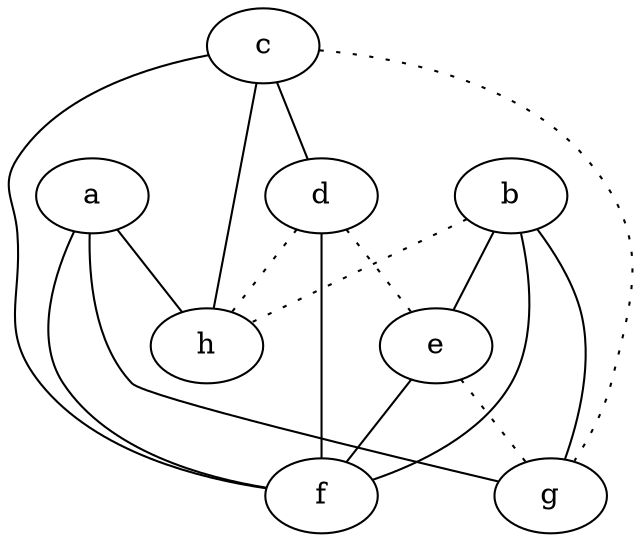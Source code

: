 graph {
a -- f;
a -- g;
a -- h;
b -- e;
b -- f;
b -- g;
b -- h [style=dotted];
c -- d;
c -- f;
c -- g [style=dotted];
c -- h;
d -- e [style=dotted];
d -- f;
d -- h [style=dotted];
e -- f;
e -- g [style=dotted];
}
